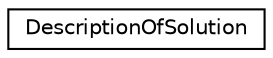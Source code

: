 digraph "Graphical Class Hierarchy"
{
 // LATEX_PDF_SIZE
  edge [fontname="Helvetica",fontsize="10",labelfontname="Helvetica",labelfontsize="10"];
  node [fontname="Helvetica",fontsize="10",shape=record];
  rankdir="LR";
  Node0 [label="DescriptionOfSolution",height=0.2,width=0.4,color="black", fillcolor="white", style="filled",URL="$structDescriptionOfSolution.html",tooltip=" "];
}
